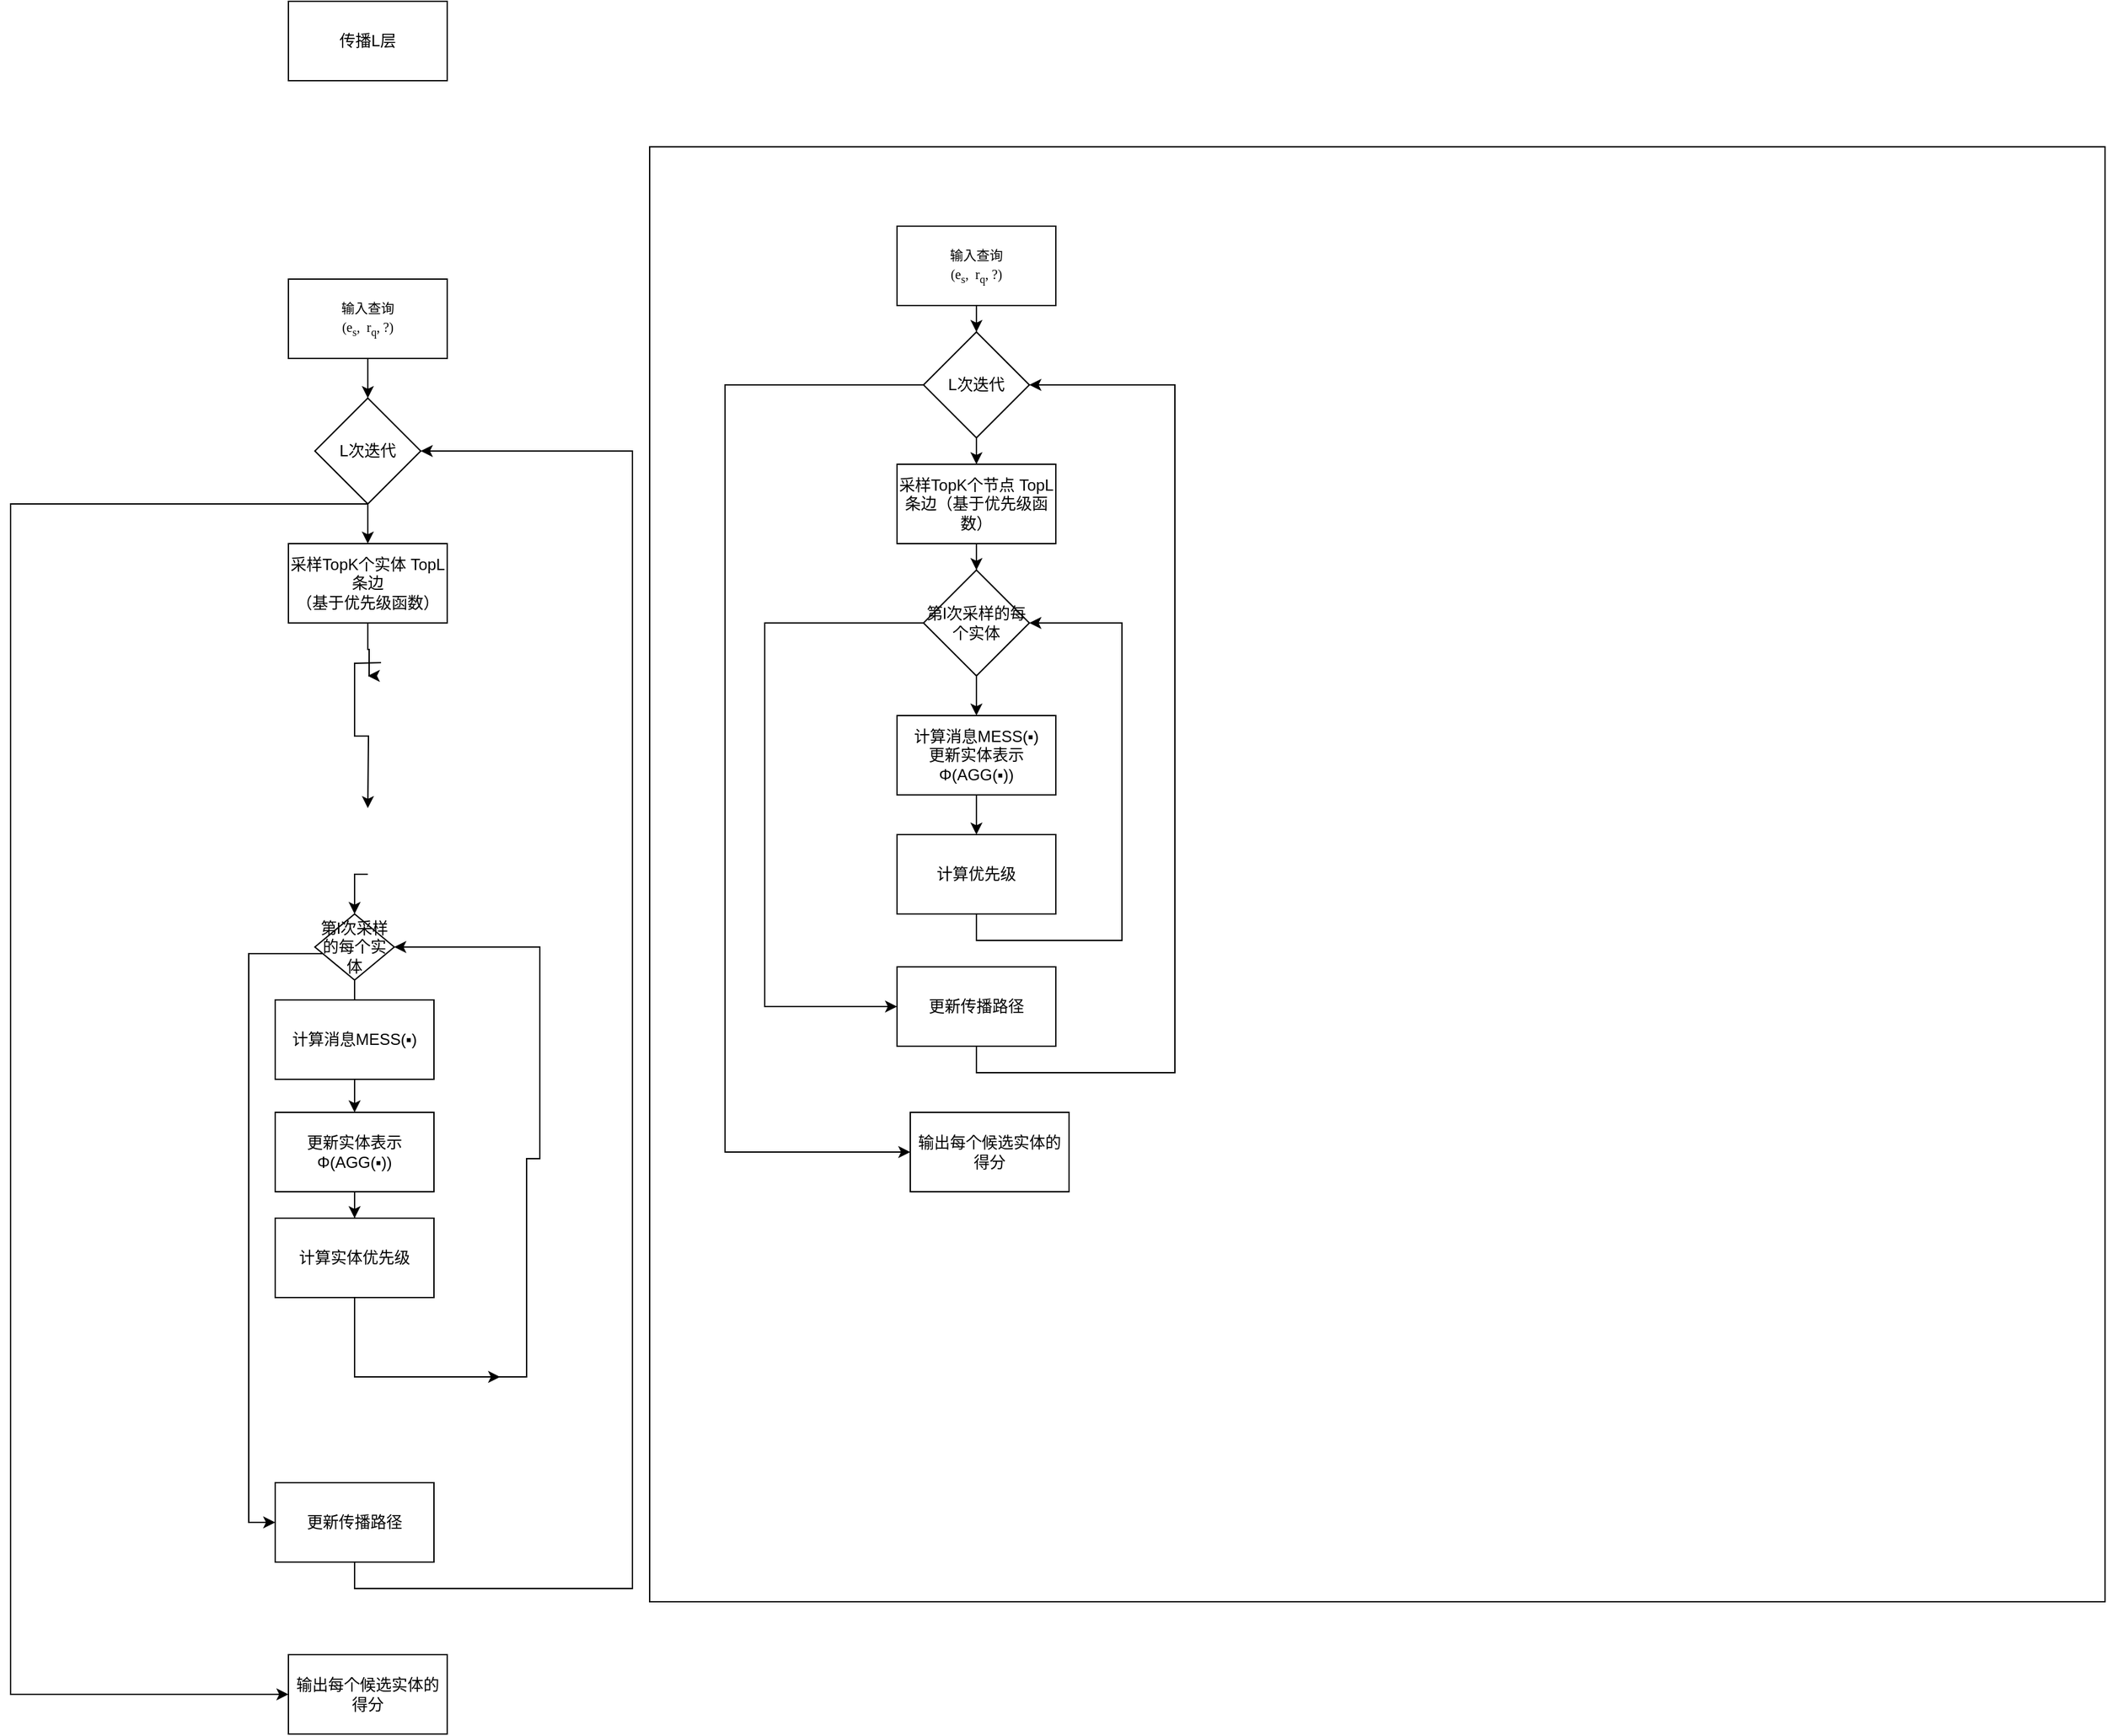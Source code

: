 <mxfile version="24.3.1" type="github">
  <diagram name="第 1 页" id="x_fu7FgInf9ywydpPFhU">
    <mxGraphModel dx="2607" dy="1920" grid="1" gridSize="10" guides="1" tooltips="1" connect="1" arrows="1" fold="1" page="1" pageScale="1" pageWidth="827" pageHeight="1169" math="1" shadow="0">
      <root>
        <mxCell id="0" />
        <mxCell id="1" parent="0" />
        <mxCell id="GDzIt_1PXqLzb1hn-czc-51" value="" style="whiteSpace=wrap;html=1;aspect=fixed;" vertex="1" parent="1">
          <mxGeometry x="413" y="-60" width="1100" height="1100" as="geometry" />
        </mxCell>
        <mxCell id="GDzIt_1PXqLzb1hn-czc-24" style="edgeStyle=orthogonalEdgeStyle;rounded=0;orthogonalLoop=1;jettySize=auto;html=1;entryX=0.5;entryY=0;entryDx=0;entryDy=0;" edge="1" parent="1" source="GDzIt_1PXqLzb1hn-czc-1" target="GDzIt_1PXqLzb1hn-czc-19">
          <mxGeometry relative="1" as="geometry" />
        </mxCell>
        <mxCell id="GDzIt_1PXqLzb1hn-czc-1" value="&lt;font style=&quot;font-size: 10px;&quot;&gt;输入查询&lt;/font&gt;&lt;div&gt;&lt;font style=&quot;font-size: 10px;&quot;&gt;&lt;span style=&quot;font-family: &amp;quot;Cambria Math&amp;quot;;&quot;&gt;(&lt;/span&gt;&lt;span style=&quot;font-family: &amp;quot;Cambria Math&amp;quot;;&quot;&gt;e&lt;sub&gt;s&lt;/sub&gt;,&amp;nbsp; r&lt;sub&gt;q&lt;/sub&gt;,&amp;nbsp;?)&lt;/span&gt;&lt;/font&gt;&lt;/div&gt;" style="rounded=0;whiteSpace=wrap;html=1;" vertex="1" parent="1">
          <mxGeometry x="140" y="40" width="120" height="60" as="geometry" />
        </mxCell>
        <mxCell id="GDzIt_1PXqLzb1hn-czc-2" value="传播L层" style="rounded=0;whiteSpace=wrap;html=1;" vertex="1" parent="1">
          <mxGeometry x="140" y="-170" width="120" height="60" as="geometry" />
        </mxCell>
        <mxCell id="GDzIt_1PXqLzb1hn-czc-26" style="edgeStyle=orthogonalEdgeStyle;rounded=0;orthogonalLoop=1;jettySize=auto;html=1;" edge="1" parent="1" source="GDzIt_1PXqLzb1hn-czc-3">
          <mxGeometry relative="1" as="geometry">
            <mxPoint x="200" y="340" as="targetPoint" />
            <Array as="points">
              <mxPoint x="200" y="320" />
              <mxPoint x="201" y="340" />
            </Array>
          </mxGeometry>
        </mxCell>
        <mxCell id="GDzIt_1PXqLzb1hn-czc-3" value="采样TopK个实体 TopL条边&lt;div&gt;（基于优先级函数）&lt;/div&gt;" style="rounded=0;whiteSpace=wrap;html=1;" vertex="1" parent="1">
          <mxGeometry x="140" y="240" width="120" height="60" as="geometry" />
        </mxCell>
        <mxCell id="GDzIt_1PXqLzb1hn-czc-27" style="edgeStyle=orthogonalEdgeStyle;rounded=0;orthogonalLoop=1;jettySize=auto;html=1;" edge="1" parent="1">
          <mxGeometry relative="1" as="geometry">
            <mxPoint x="210" y="330" as="sourcePoint" />
            <mxPoint x="200" y="440" as="targetPoint" />
          </mxGeometry>
        </mxCell>
        <mxCell id="GDzIt_1PXqLzb1hn-czc-28" style="edgeStyle=orthogonalEdgeStyle;rounded=0;orthogonalLoop=1;jettySize=auto;html=1;entryX=0.5;entryY=0;entryDx=0;entryDy=0;" edge="1" parent="1" target="GDzIt_1PXqLzb1hn-czc-11">
          <mxGeometry relative="1" as="geometry">
            <mxPoint x="200" y="490.0" as="sourcePoint" />
          </mxGeometry>
        </mxCell>
        <mxCell id="GDzIt_1PXqLzb1hn-czc-14" style="edgeStyle=orthogonalEdgeStyle;rounded=0;orthogonalLoop=1;jettySize=auto;html=1;entryX=0.5;entryY=0;entryDx=0;entryDy=0;" edge="1" parent="1" source="GDzIt_1PXqLzb1hn-czc-6" target="GDzIt_1PXqLzb1hn-czc-10">
          <mxGeometry relative="1" as="geometry" />
        </mxCell>
        <mxCell id="GDzIt_1PXqLzb1hn-czc-6" value="更新实体表示Φ(AGG(▪))" style="rounded=0;whiteSpace=wrap;html=1;" vertex="1" parent="1">
          <mxGeometry x="130" y="670" width="120" height="60" as="geometry" />
        </mxCell>
        <mxCell id="GDzIt_1PXqLzb1hn-czc-17" style="edgeStyle=orthogonalEdgeStyle;rounded=0;orthogonalLoop=1;jettySize=auto;html=1;entryX=1;entryY=0.5;entryDx=0;entryDy=0;" edge="1" parent="1" target="GDzIt_1PXqLzb1hn-czc-11">
          <mxGeometry relative="1" as="geometry">
            <mxPoint x="260" y="870" as="sourcePoint" />
            <Array as="points">
              <mxPoint x="320" y="870" />
              <mxPoint x="320" y="705" />
              <mxPoint x="330" y="705" />
              <mxPoint x="330" y="545" />
            </Array>
          </mxGeometry>
        </mxCell>
        <mxCell id="GDzIt_1PXqLzb1hn-czc-21" style="edgeStyle=orthogonalEdgeStyle;rounded=0;orthogonalLoop=1;jettySize=auto;html=1;exitX=0.5;exitY=1;exitDx=0;exitDy=0;entryX=1;entryY=0.5;entryDx=0;entryDy=0;" edge="1" parent="1" source="GDzIt_1PXqLzb1hn-czc-8" target="GDzIt_1PXqLzb1hn-czc-19">
          <mxGeometry relative="1" as="geometry">
            <Array as="points">
              <mxPoint x="190" y="1030" />
              <mxPoint x="400" y="1030" />
              <mxPoint x="400" y="170" />
            </Array>
          </mxGeometry>
        </mxCell>
        <mxCell id="GDzIt_1PXqLzb1hn-czc-8" value="更新传播路径" style="rounded=0;whiteSpace=wrap;html=1;" vertex="1" parent="1">
          <mxGeometry x="130" y="950" width="120" height="60" as="geometry" />
        </mxCell>
        <mxCell id="GDzIt_1PXqLzb1hn-czc-16" style="edgeStyle=orthogonalEdgeStyle;rounded=0;orthogonalLoop=1;jettySize=auto;html=1;" edge="1" parent="1" source="GDzIt_1PXqLzb1hn-czc-10">
          <mxGeometry relative="1" as="geometry">
            <mxPoint x="300" y="870" as="targetPoint" />
            <Array as="points">
              <mxPoint x="190" y="870" />
              <mxPoint x="200" y="870" />
            </Array>
          </mxGeometry>
        </mxCell>
        <mxCell id="GDzIt_1PXqLzb1hn-czc-10" value="计算实体优先级" style="rounded=0;whiteSpace=wrap;html=1;" vertex="1" parent="1">
          <mxGeometry x="130" y="750" width="120" height="60" as="geometry" />
        </mxCell>
        <mxCell id="GDzIt_1PXqLzb1hn-czc-13" style="edgeStyle=orthogonalEdgeStyle;rounded=0;orthogonalLoop=1;jettySize=auto;html=1;entryX=0.5;entryY=0;entryDx=0;entryDy=0;" edge="1" parent="1" source="GDzIt_1PXqLzb1hn-czc-11" target="GDzIt_1PXqLzb1hn-czc-6">
          <mxGeometry relative="1" as="geometry" />
        </mxCell>
        <mxCell id="GDzIt_1PXqLzb1hn-czc-18" style="edgeStyle=orthogonalEdgeStyle;rounded=0;orthogonalLoop=1;jettySize=auto;html=1;entryX=0;entryY=0.5;entryDx=0;entryDy=0;" edge="1" parent="1" source="GDzIt_1PXqLzb1hn-czc-11" target="GDzIt_1PXqLzb1hn-czc-8">
          <mxGeometry relative="1" as="geometry">
            <Array as="points">
              <mxPoint x="110" y="550" />
              <mxPoint x="110" y="980" />
            </Array>
          </mxGeometry>
        </mxCell>
        <mxCell id="GDzIt_1PXqLzb1hn-czc-11" value="第l次采样的每个实体" style="rhombus;whiteSpace=wrap;html=1;" vertex="1" parent="1">
          <mxGeometry x="160" y="520" width="60" height="50" as="geometry" />
        </mxCell>
        <mxCell id="GDzIt_1PXqLzb1hn-czc-22" style="edgeStyle=orthogonalEdgeStyle;rounded=0;orthogonalLoop=1;jettySize=auto;html=1;entryX=0;entryY=0.5;entryDx=0;entryDy=0;" edge="1" parent="1" source="GDzIt_1PXqLzb1hn-czc-19" target="GDzIt_1PXqLzb1hn-czc-23">
          <mxGeometry relative="1" as="geometry">
            <mxPoint x="130" y="1080" as="targetPoint" />
            <Array as="points">
              <mxPoint x="-70" y="210" />
              <mxPoint x="-70" y="1110" />
            </Array>
          </mxGeometry>
        </mxCell>
        <mxCell id="GDzIt_1PXqLzb1hn-czc-25" style="edgeStyle=orthogonalEdgeStyle;rounded=0;orthogonalLoop=1;jettySize=auto;html=1;entryX=0.5;entryY=0;entryDx=0;entryDy=0;" edge="1" parent="1" source="GDzIt_1PXqLzb1hn-czc-19" target="GDzIt_1PXqLzb1hn-czc-3">
          <mxGeometry relative="1" as="geometry" />
        </mxCell>
        <mxCell id="GDzIt_1PXqLzb1hn-czc-19" value="L次迭代" style="rhombus;whiteSpace=wrap;html=1;" vertex="1" parent="1">
          <mxGeometry x="160" y="130" width="80" height="80" as="geometry" />
        </mxCell>
        <mxCell id="GDzIt_1PXqLzb1hn-czc-23" value="输出每个候选实体的得分" style="rounded=0;whiteSpace=wrap;html=1;" vertex="1" parent="1">
          <mxGeometry x="140" y="1080" width="120" height="60" as="geometry" />
        </mxCell>
        <mxCell id="GDzIt_1PXqLzb1hn-czc-29" value="计算消息MESS(▪)" style="rounded=0;whiteSpace=wrap;html=1;" vertex="1" parent="1">
          <mxGeometry x="130" y="585" width="120" height="60" as="geometry" />
        </mxCell>
        <mxCell id="GDzIt_1PXqLzb1hn-czc-49" style="edgeStyle=orthogonalEdgeStyle;rounded=0;orthogonalLoop=1;jettySize=auto;html=1;entryX=0.5;entryY=0;entryDx=0;entryDy=0;" edge="1" parent="1" source="GDzIt_1PXqLzb1hn-czc-30" target="GDzIt_1PXqLzb1hn-czc-32">
          <mxGeometry relative="1" as="geometry" />
        </mxCell>
        <mxCell id="GDzIt_1PXqLzb1hn-czc-30" value="&lt;font style=&quot;font-size: 10px;&quot;&gt;输入查询&lt;/font&gt;&lt;div&gt;&lt;font style=&quot;font-size: 10px;&quot;&gt;&lt;span style=&quot;font-family: &amp;quot;Cambria Math&amp;quot;;&quot;&gt;(&lt;/span&gt;&lt;span style=&quot;font-family: &amp;quot;Cambria Math&amp;quot;;&quot;&gt;e&lt;sub&gt;s&lt;/sub&gt;,&amp;nbsp; r&lt;sub&gt;q&lt;/sub&gt;,&amp;nbsp;?)&lt;/span&gt;&lt;/font&gt;&lt;/div&gt;" style="rounded=0;whiteSpace=wrap;html=1;" vertex="1" parent="1">
          <mxGeometry x="600" width="120" height="60" as="geometry" />
        </mxCell>
        <mxCell id="GDzIt_1PXqLzb1hn-czc-46" style="edgeStyle=orthogonalEdgeStyle;rounded=0;orthogonalLoop=1;jettySize=auto;html=1;entryX=0.5;entryY=0;entryDx=0;entryDy=0;" edge="1" parent="1" source="GDzIt_1PXqLzb1hn-czc-32" target="GDzIt_1PXqLzb1hn-czc-33">
          <mxGeometry relative="1" as="geometry" />
        </mxCell>
        <mxCell id="GDzIt_1PXqLzb1hn-czc-47" style="edgeStyle=orthogonalEdgeStyle;rounded=0;orthogonalLoop=1;jettySize=auto;html=1;entryX=0;entryY=0.5;entryDx=0;entryDy=0;exitX=0;exitY=0.5;exitDx=0;exitDy=0;" edge="1" parent="1" source="GDzIt_1PXqLzb1hn-czc-32" target="GDzIt_1PXqLzb1hn-czc-48">
          <mxGeometry relative="1" as="geometry">
            <mxPoint x="470" y="910" as="targetPoint" />
            <mxPoint x="520" y="175.0" as="sourcePoint" />
            <Array as="points">
              <mxPoint x="470" y="120" />
              <mxPoint x="470" y="700" />
            </Array>
          </mxGeometry>
        </mxCell>
        <mxCell id="GDzIt_1PXqLzb1hn-czc-32" value="L次迭代" style="rhombus;whiteSpace=wrap;html=1;" vertex="1" parent="1">
          <mxGeometry x="620" y="80" width="80" height="80" as="geometry" />
        </mxCell>
        <mxCell id="GDzIt_1PXqLzb1hn-czc-44" style="edgeStyle=orthogonalEdgeStyle;rounded=0;orthogonalLoop=1;jettySize=auto;html=1;" edge="1" parent="1" source="GDzIt_1PXqLzb1hn-czc-33" target="GDzIt_1PXqLzb1hn-czc-34">
          <mxGeometry relative="1" as="geometry" />
        </mxCell>
        <mxCell id="GDzIt_1PXqLzb1hn-czc-33" value="采样TopK个节点 TopL条边（基于优先级函数）" style="rounded=0;whiteSpace=wrap;html=1;" vertex="1" parent="1">
          <mxGeometry x="600" y="180" width="120" height="60" as="geometry" />
        </mxCell>
        <mxCell id="GDzIt_1PXqLzb1hn-czc-45" style="edgeStyle=orthogonalEdgeStyle;rounded=0;orthogonalLoop=1;jettySize=auto;html=1;entryX=0.5;entryY=0;entryDx=0;entryDy=0;" edge="1" parent="1" source="GDzIt_1PXqLzb1hn-czc-34" target="GDzIt_1PXqLzb1hn-czc-35">
          <mxGeometry relative="1" as="geometry" />
        </mxCell>
        <mxCell id="GDzIt_1PXqLzb1hn-czc-34" value="第l次采样的每个实体" style="rhombus;whiteSpace=wrap;html=1;" vertex="1" parent="1">
          <mxGeometry x="620" y="260" width="80" height="80" as="geometry" />
        </mxCell>
        <mxCell id="GDzIt_1PXqLzb1hn-czc-40" style="edgeStyle=orthogonalEdgeStyle;rounded=0;orthogonalLoop=1;jettySize=auto;html=1;entryX=0;entryY=0.5;entryDx=0;entryDy=0;exitX=0;exitY=0.5;exitDx=0;exitDy=0;" edge="1" parent="1" source="GDzIt_1PXqLzb1hn-czc-34" target="GDzIt_1PXqLzb1hn-czc-39">
          <mxGeometry relative="1" as="geometry">
            <mxPoint x="600" y="650" as="targetPoint" />
            <mxPoint x="610" y="250" as="sourcePoint" />
            <Array as="points">
              <mxPoint x="500" y="300" />
              <mxPoint x="500" y="590" />
            </Array>
          </mxGeometry>
        </mxCell>
        <mxCell id="GDzIt_1PXqLzb1hn-czc-41" style="edgeStyle=orthogonalEdgeStyle;rounded=0;orthogonalLoop=1;jettySize=auto;html=1;entryX=0.5;entryY=0;entryDx=0;entryDy=0;" edge="1" parent="1" source="GDzIt_1PXqLzb1hn-czc-35">
          <mxGeometry relative="1" as="geometry">
            <mxPoint x="660" y="460" as="targetPoint" />
          </mxGeometry>
        </mxCell>
        <mxCell id="GDzIt_1PXqLzb1hn-czc-35" value="计算消息MESS(▪)&lt;div&gt;更新实体表示Φ(AGG(▪))&lt;br&gt;&lt;/div&gt;" style="rounded=0;whiteSpace=wrap;html=1;" vertex="1" parent="1">
          <mxGeometry x="600" y="370" width="120" height="60" as="geometry" />
        </mxCell>
        <mxCell id="GDzIt_1PXqLzb1hn-czc-38" style="edgeStyle=orthogonalEdgeStyle;rounded=0;orthogonalLoop=1;jettySize=auto;html=1;entryX=1;entryY=0.5;entryDx=0;entryDy=0;" edge="1" parent="1" source="GDzIt_1PXqLzb1hn-czc-37" target="GDzIt_1PXqLzb1hn-czc-34">
          <mxGeometry relative="1" as="geometry">
            <Array as="points">
              <mxPoint x="660" y="540" />
              <mxPoint x="770" y="540" />
              <mxPoint x="770" y="300" />
            </Array>
          </mxGeometry>
        </mxCell>
        <mxCell id="GDzIt_1PXqLzb1hn-czc-37" value="计算优先级" style="rounded=0;whiteSpace=wrap;html=1;" vertex="1" parent="1">
          <mxGeometry x="600" y="460" width="120" height="60" as="geometry" />
        </mxCell>
        <mxCell id="GDzIt_1PXqLzb1hn-czc-50" style="edgeStyle=orthogonalEdgeStyle;rounded=0;orthogonalLoop=1;jettySize=auto;html=1;entryX=1;entryY=0.5;entryDx=0;entryDy=0;exitX=0.5;exitY=1;exitDx=0;exitDy=0;" edge="1" parent="1" source="GDzIt_1PXqLzb1hn-czc-39" target="GDzIt_1PXqLzb1hn-czc-32">
          <mxGeometry relative="1" as="geometry">
            <mxPoint x="650" y="880" as="sourcePoint" />
            <mxPoint x="690" y="180.0" as="targetPoint" />
            <Array as="points">
              <mxPoint x="660" y="640" />
              <mxPoint x="810" y="640" />
              <mxPoint x="810" y="120" />
            </Array>
          </mxGeometry>
        </mxCell>
        <mxCell id="GDzIt_1PXqLzb1hn-czc-39" value="更新传播路径" style="rounded=0;whiteSpace=wrap;html=1;" vertex="1" parent="1">
          <mxGeometry x="600" y="560" width="120" height="60" as="geometry" />
        </mxCell>
        <mxCell id="GDzIt_1PXqLzb1hn-czc-48" value="输出每个候选实体的得分" style="rounded=0;whiteSpace=wrap;html=1;" vertex="1" parent="1">
          <mxGeometry x="610" y="670" width="120" height="60" as="geometry" />
        </mxCell>
      </root>
    </mxGraphModel>
  </diagram>
</mxfile>
